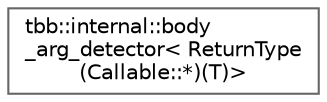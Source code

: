 digraph "类继承关系图"
{
 // LATEX_PDF_SIZE
  bgcolor="transparent";
  edge [fontname=Helvetica,fontsize=10,labelfontname=Helvetica,labelfontsize=10];
  node [fontname=Helvetica,fontsize=10,shape=box,height=0.2,width=0.4];
  rankdir="LR";
  Node0 [id="Node000000",label="tbb::internal::body\l_arg_detector\< ReturnType\l(Callable::*)(T)\>",height=0.2,width=0.4,color="grey40", fillcolor="white", style="filled",URL="$structtbb_1_1internal_1_1body__arg__detector_3_01_return_type_07_callable_1_1_5_08_07_t_08_4.html",tooltip=" "];
}
